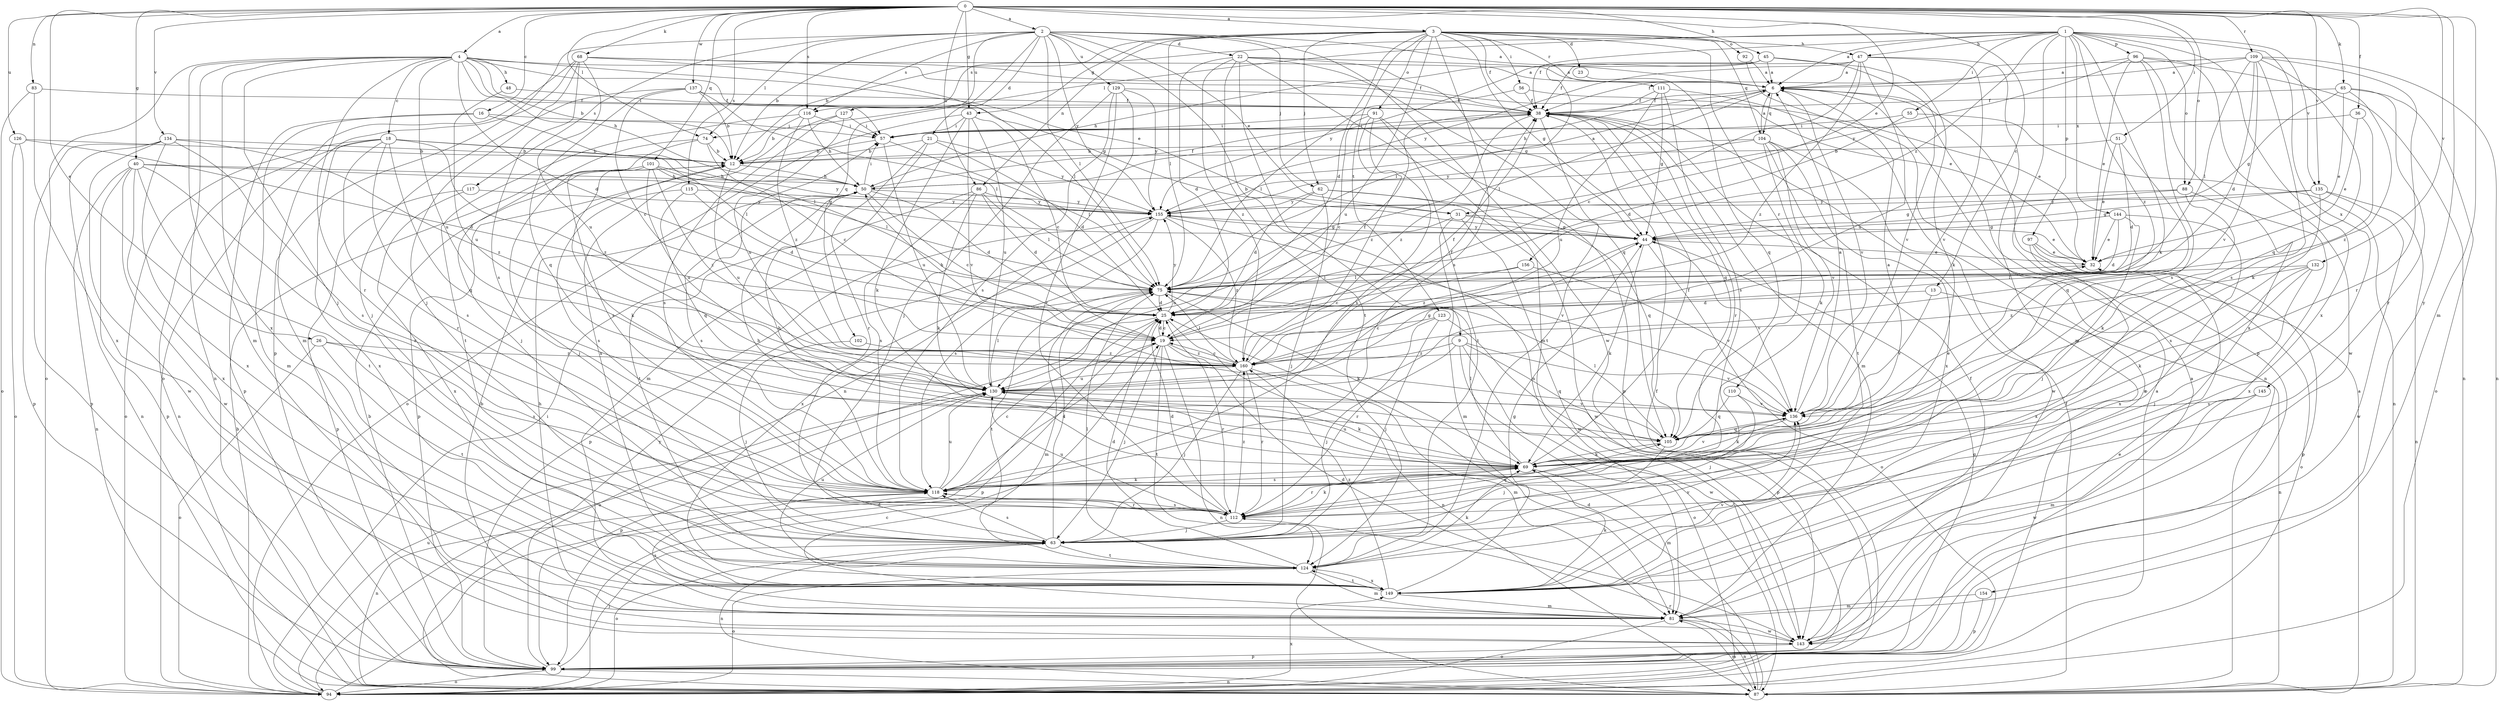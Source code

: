 strict digraph  {
0;
1;
2;
3;
4;
6;
9;
12;
13;
16;
18;
19;
21;
22;
23;
25;
26;
31;
32;
36;
38;
40;
43;
44;
45;
47;
48;
50;
51;
55;
56;
57;
62;
63;
65;
68;
69;
74;
75;
81;
83;
86;
87;
88;
91;
92;
94;
96;
97;
99;
101;
102;
104;
105;
109;
110;
111;
112;
115;
116;
117;
118;
123;
124;
126;
127;
129;
130;
132;
134;
135;
136;
137;
143;
144;
145;
149;
154;
155;
156;
160;
0 -> 2  [label=a];
0 -> 3  [label=a];
0 -> 4  [label=a];
0 -> 13  [label=c];
0 -> 16  [label=c];
0 -> 26  [label=e];
0 -> 31  [label=e];
0 -> 36  [label=f];
0 -> 40  [label=g];
0 -> 43  [label=g];
0 -> 45  [label=h];
0 -> 51  [label=i];
0 -> 65  [label=k];
0 -> 68  [label=k];
0 -> 74  [label=l];
0 -> 81  [label=m];
0 -> 83  [label=n];
0 -> 86  [label=n];
0 -> 88  [label=o];
0 -> 101  [label=q];
0 -> 109  [label=r];
0 -> 115  [label=s];
0 -> 116  [label=s];
0 -> 126  [label=u];
0 -> 132  [label=v];
0 -> 134  [label=v];
0 -> 135  [label=v];
0 -> 137  [label=w];
0 -> 154  [label=y];
1 -> 6  [label=a];
1 -> 38  [label=f];
1 -> 47  [label=h];
1 -> 55  [label=i];
1 -> 69  [label=k];
1 -> 74  [label=l];
1 -> 88  [label=o];
1 -> 96  [label=p];
1 -> 97  [label=p];
1 -> 99  [label=p];
1 -> 116  [label=s];
1 -> 135  [label=v];
1 -> 144  [label=x];
1 -> 145  [label=x];
1 -> 149  [label=x];
1 -> 156  [label=z];
1 -> 160  [label=z];
2 -> 6  [label=a];
2 -> 9  [label=b];
2 -> 12  [label=b];
2 -> 21  [label=d];
2 -> 22  [label=d];
2 -> 31  [label=e];
2 -> 62  [label=j];
2 -> 74  [label=l];
2 -> 75  [label=l];
2 -> 99  [label=p];
2 -> 102  [label=q];
2 -> 116  [label=s];
2 -> 117  [label=s];
2 -> 127  [label=u];
2 -> 129  [label=u];
2 -> 143  [label=w];
2 -> 155  [label=y];
3 -> 12  [label=b];
3 -> 23  [label=d];
3 -> 25  [label=d];
3 -> 38  [label=f];
3 -> 43  [label=g];
3 -> 44  [label=g];
3 -> 47  [label=h];
3 -> 56  [label=i];
3 -> 62  [label=j];
3 -> 75  [label=l];
3 -> 86  [label=n];
3 -> 91  [label=o];
3 -> 92  [label=o];
3 -> 104  [label=q];
3 -> 110  [label=r];
3 -> 111  [label=r];
3 -> 118  [label=s];
3 -> 123  [label=t];
3 -> 130  [label=u];
4 -> 12  [label=b];
4 -> 18  [label=c];
4 -> 25  [label=d];
4 -> 31  [label=e];
4 -> 32  [label=e];
4 -> 44  [label=g];
4 -> 48  [label=h];
4 -> 50  [label=h];
4 -> 57  [label=i];
4 -> 63  [label=j];
4 -> 81  [label=m];
4 -> 87  [label=n];
4 -> 94  [label=o];
4 -> 112  [label=r];
4 -> 130  [label=u];
4 -> 149  [label=x];
6 -> 38  [label=f];
6 -> 50  [label=h];
6 -> 75  [label=l];
6 -> 104  [label=q];
6 -> 136  [label=v];
9 -> 63  [label=j];
9 -> 94  [label=o];
9 -> 105  [label=q];
9 -> 136  [label=v];
9 -> 143  [label=w];
9 -> 160  [label=z];
12 -> 50  [label=h];
12 -> 99  [label=p];
12 -> 130  [label=u];
13 -> 25  [label=d];
13 -> 87  [label=n];
13 -> 136  [label=v];
16 -> 57  [label=i];
16 -> 75  [label=l];
16 -> 81  [label=m];
16 -> 99  [label=p];
18 -> 12  [label=b];
18 -> 75  [label=l];
18 -> 87  [label=n];
18 -> 94  [label=o];
18 -> 105  [label=q];
18 -> 112  [label=r];
18 -> 118  [label=s];
18 -> 149  [label=x];
18 -> 160  [label=z];
19 -> 25  [label=d];
19 -> 38  [label=f];
19 -> 50  [label=h];
19 -> 63  [label=j];
19 -> 87  [label=n];
19 -> 112  [label=r];
19 -> 118  [label=s];
19 -> 124  [label=t];
19 -> 160  [label=z];
21 -> 12  [label=b];
21 -> 25  [label=d];
21 -> 81  [label=m];
21 -> 112  [label=r];
21 -> 155  [label=y];
22 -> 6  [label=a];
22 -> 25  [label=d];
22 -> 44  [label=g];
22 -> 81  [label=m];
22 -> 87  [label=n];
22 -> 105  [label=q];
22 -> 124  [label=t];
22 -> 160  [label=z];
23 -> 105  [label=q];
25 -> 19  [label=c];
25 -> 87  [label=n];
25 -> 94  [label=o];
25 -> 99  [label=p];
25 -> 155  [label=y];
26 -> 94  [label=o];
26 -> 118  [label=s];
26 -> 124  [label=t];
26 -> 160  [label=z];
31 -> 32  [label=e];
31 -> 44  [label=g];
31 -> 81  [label=m];
31 -> 130  [label=u];
31 -> 143  [label=w];
32 -> 75  [label=l];
36 -> 32  [label=e];
36 -> 57  [label=i];
36 -> 160  [label=z];
38 -> 57  [label=i];
38 -> 81  [label=m];
38 -> 105  [label=q];
38 -> 112  [label=r];
38 -> 124  [label=t];
38 -> 160  [label=z];
40 -> 44  [label=g];
40 -> 50  [label=h];
40 -> 87  [label=n];
40 -> 99  [label=p];
40 -> 112  [label=r];
40 -> 124  [label=t];
40 -> 143  [label=w];
40 -> 149  [label=x];
43 -> 19  [label=c];
43 -> 57  [label=i];
43 -> 69  [label=k];
43 -> 94  [label=o];
43 -> 130  [label=u];
43 -> 136  [label=v];
44 -> 32  [label=e];
44 -> 69  [label=k];
44 -> 94  [label=o];
44 -> 136  [label=v];
44 -> 155  [label=y];
44 -> 160  [label=z];
45 -> 6  [label=a];
45 -> 50  [label=h];
45 -> 69  [label=k];
45 -> 75  [label=l];
45 -> 136  [label=v];
45 -> 155  [label=y];
47 -> 6  [label=a];
47 -> 19  [label=c];
47 -> 38  [label=f];
47 -> 81  [label=m];
47 -> 130  [label=u];
47 -> 136  [label=v];
47 -> 155  [label=y];
47 -> 160  [label=z];
48 -> 38  [label=f];
48 -> 130  [label=u];
50 -> 6  [label=a];
50 -> 19  [label=c];
50 -> 25  [label=d];
50 -> 38  [label=f];
50 -> 57  [label=i];
50 -> 118  [label=s];
50 -> 155  [label=y];
51 -> 12  [label=b];
51 -> 25  [label=d];
51 -> 32  [label=e];
51 -> 105  [label=q];
55 -> 25  [label=d];
55 -> 57  [label=i];
55 -> 87  [label=n];
56 -> 32  [label=e];
56 -> 38  [label=f];
56 -> 75  [label=l];
57 -> 12  [label=b];
57 -> 75  [label=l];
57 -> 130  [label=u];
62 -> 25  [label=d];
62 -> 63  [label=j];
62 -> 105  [label=q];
62 -> 143  [label=w];
62 -> 155  [label=y];
63 -> 75  [label=l];
63 -> 87  [label=n];
63 -> 94  [label=o];
63 -> 118  [label=s];
63 -> 124  [label=t];
65 -> 32  [label=e];
65 -> 38  [label=f];
65 -> 44  [label=g];
65 -> 69  [label=k];
65 -> 94  [label=o];
65 -> 112  [label=r];
68 -> 6  [label=a];
68 -> 38  [label=f];
68 -> 63  [label=j];
68 -> 75  [label=l];
68 -> 81  [label=m];
68 -> 94  [label=o];
68 -> 118  [label=s];
68 -> 130  [label=u];
69 -> 38  [label=f];
69 -> 50  [label=h];
69 -> 75  [label=l];
69 -> 81  [label=m];
69 -> 112  [label=r];
69 -> 118  [label=s];
69 -> 130  [label=u];
69 -> 136  [label=v];
74 -> 12  [label=b];
74 -> 19  [label=c];
74 -> 63  [label=j];
74 -> 118  [label=s];
75 -> 25  [label=d];
75 -> 69  [label=k];
75 -> 81  [label=m];
75 -> 124  [label=t];
81 -> 50  [label=h];
81 -> 87  [label=n];
81 -> 94  [label=o];
81 -> 118  [label=s];
81 -> 143  [label=w];
83 -> 38  [label=f];
83 -> 94  [label=o];
83 -> 149  [label=x];
86 -> 25  [label=d];
86 -> 69  [label=k];
86 -> 75  [label=l];
86 -> 118  [label=s];
86 -> 124  [label=t];
86 -> 155  [label=y];
87 -> 6  [label=a];
87 -> 25  [label=d];
87 -> 38  [label=f];
87 -> 81  [label=m];
87 -> 112  [label=r];
88 -> 44  [label=g];
88 -> 69  [label=k];
88 -> 149  [label=x];
88 -> 155  [label=y];
91 -> 19  [label=c];
91 -> 57  [label=i];
91 -> 99  [label=p];
91 -> 118  [label=s];
91 -> 124  [label=t];
91 -> 160  [label=z];
92 -> 6  [label=a];
92 -> 87  [label=n];
94 -> 6  [label=a];
94 -> 12  [label=b];
94 -> 19  [label=c];
94 -> 25  [label=d];
94 -> 57  [label=i];
94 -> 130  [label=u];
94 -> 149  [label=x];
96 -> 6  [label=a];
96 -> 32  [label=e];
96 -> 87  [label=n];
96 -> 118  [label=s];
96 -> 143  [label=w];
96 -> 149  [label=x];
96 -> 155  [label=y];
97 -> 32  [label=e];
97 -> 94  [label=o];
97 -> 99  [label=p];
97 -> 149  [label=x];
99 -> 6  [label=a];
99 -> 12  [label=b];
99 -> 38  [label=f];
99 -> 44  [label=g];
99 -> 63  [label=j];
99 -> 87  [label=n];
99 -> 94  [label=o];
99 -> 155  [label=y];
101 -> 50  [label=h];
101 -> 63  [label=j];
101 -> 69  [label=k];
101 -> 75  [label=l];
101 -> 130  [label=u];
101 -> 155  [label=y];
101 -> 160  [label=z];
102 -> 63  [label=j];
102 -> 160  [label=z];
104 -> 6  [label=a];
104 -> 12  [label=b];
104 -> 69  [label=k];
104 -> 124  [label=t];
104 -> 136  [label=v];
104 -> 143  [label=w];
104 -> 149  [label=x];
104 -> 155  [label=y];
105 -> 6  [label=a];
105 -> 32  [label=e];
105 -> 63  [label=j];
105 -> 69  [label=k];
105 -> 75  [label=l];
109 -> 6  [label=a];
109 -> 25  [label=d];
109 -> 38  [label=f];
109 -> 75  [label=l];
109 -> 87  [label=n];
109 -> 105  [label=q];
109 -> 112  [label=r];
109 -> 118  [label=s];
109 -> 136  [label=v];
110 -> 63  [label=j];
110 -> 105  [label=q];
110 -> 136  [label=v];
111 -> 38  [label=f];
111 -> 44  [label=g];
111 -> 94  [label=o];
111 -> 118  [label=s];
111 -> 130  [label=u];
112 -> 25  [label=d];
112 -> 63  [label=j];
112 -> 69  [label=k];
112 -> 105  [label=q];
112 -> 118  [label=s];
112 -> 130  [label=u];
112 -> 160  [label=z];
115 -> 25  [label=d];
115 -> 105  [label=q];
115 -> 118  [label=s];
115 -> 155  [label=y];
116 -> 12  [label=b];
116 -> 50  [label=h];
116 -> 57  [label=i];
116 -> 124  [label=t];
116 -> 160  [label=z];
117 -> 99  [label=p];
117 -> 149  [label=x];
117 -> 155  [label=y];
118 -> 19  [label=c];
118 -> 50  [label=h];
118 -> 69  [label=k];
118 -> 87  [label=n];
118 -> 112  [label=r];
118 -> 130  [label=u];
123 -> 19  [label=c];
123 -> 63  [label=j];
123 -> 99  [label=p];
123 -> 112  [label=r];
124 -> 25  [label=d];
124 -> 69  [label=k];
124 -> 75  [label=l];
124 -> 81  [label=m];
124 -> 94  [label=o];
124 -> 130  [label=u];
124 -> 136  [label=v];
124 -> 149  [label=x];
126 -> 12  [label=b];
126 -> 25  [label=d];
126 -> 94  [label=o];
126 -> 99  [label=p];
127 -> 57  [label=i];
127 -> 118  [label=s];
127 -> 130  [label=u];
127 -> 149  [label=x];
129 -> 38  [label=f];
129 -> 63  [label=j];
129 -> 87  [label=n];
129 -> 112  [label=r];
129 -> 118  [label=s];
129 -> 155  [label=y];
130 -> 38  [label=f];
130 -> 44  [label=g];
130 -> 69  [label=k];
130 -> 75  [label=l];
130 -> 99  [label=p];
130 -> 136  [label=v];
132 -> 63  [label=j];
132 -> 69  [label=k];
132 -> 75  [label=l];
132 -> 112  [label=r];
132 -> 160  [label=z];
134 -> 12  [label=b];
134 -> 87  [label=n];
134 -> 99  [label=p];
134 -> 118  [label=s];
134 -> 143  [label=w];
134 -> 149  [label=x];
134 -> 160  [label=z];
135 -> 44  [label=g];
135 -> 87  [label=n];
135 -> 118  [label=s];
135 -> 143  [label=w];
135 -> 155  [label=y];
136 -> 6  [label=a];
136 -> 69  [label=k];
136 -> 105  [label=q];
137 -> 12  [label=b];
137 -> 19  [label=c];
137 -> 38  [label=f];
137 -> 63  [label=j];
137 -> 75  [label=l];
137 -> 105  [label=q];
143 -> 12  [label=b];
143 -> 25  [label=d];
143 -> 32  [label=e];
143 -> 38  [label=f];
143 -> 99  [label=p];
144 -> 25  [label=d];
144 -> 32  [label=e];
144 -> 44  [label=g];
144 -> 63  [label=j];
144 -> 149  [label=x];
145 -> 81  [label=m];
145 -> 136  [label=v];
145 -> 143  [label=w];
149 -> 44  [label=g];
149 -> 69  [label=k];
149 -> 81  [label=m];
149 -> 124  [label=t];
149 -> 136  [label=v];
149 -> 160  [label=z];
154 -> 81  [label=m];
154 -> 99  [label=p];
155 -> 44  [label=g];
155 -> 99  [label=p];
155 -> 118  [label=s];
155 -> 136  [label=v];
155 -> 149  [label=x];
155 -> 160  [label=z];
156 -> 19  [label=c];
156 -> 75  [label=l];
156 -> 136  [label=v];
160 -> 19  [label=c];
160 -> 38  [label=f];
160 -> 63  [label=j];
160 -> 75  [label=l];
160 -> 81  [label=m];
160 -> 112  [label=r];
160 -> 130  [label=u];
}
